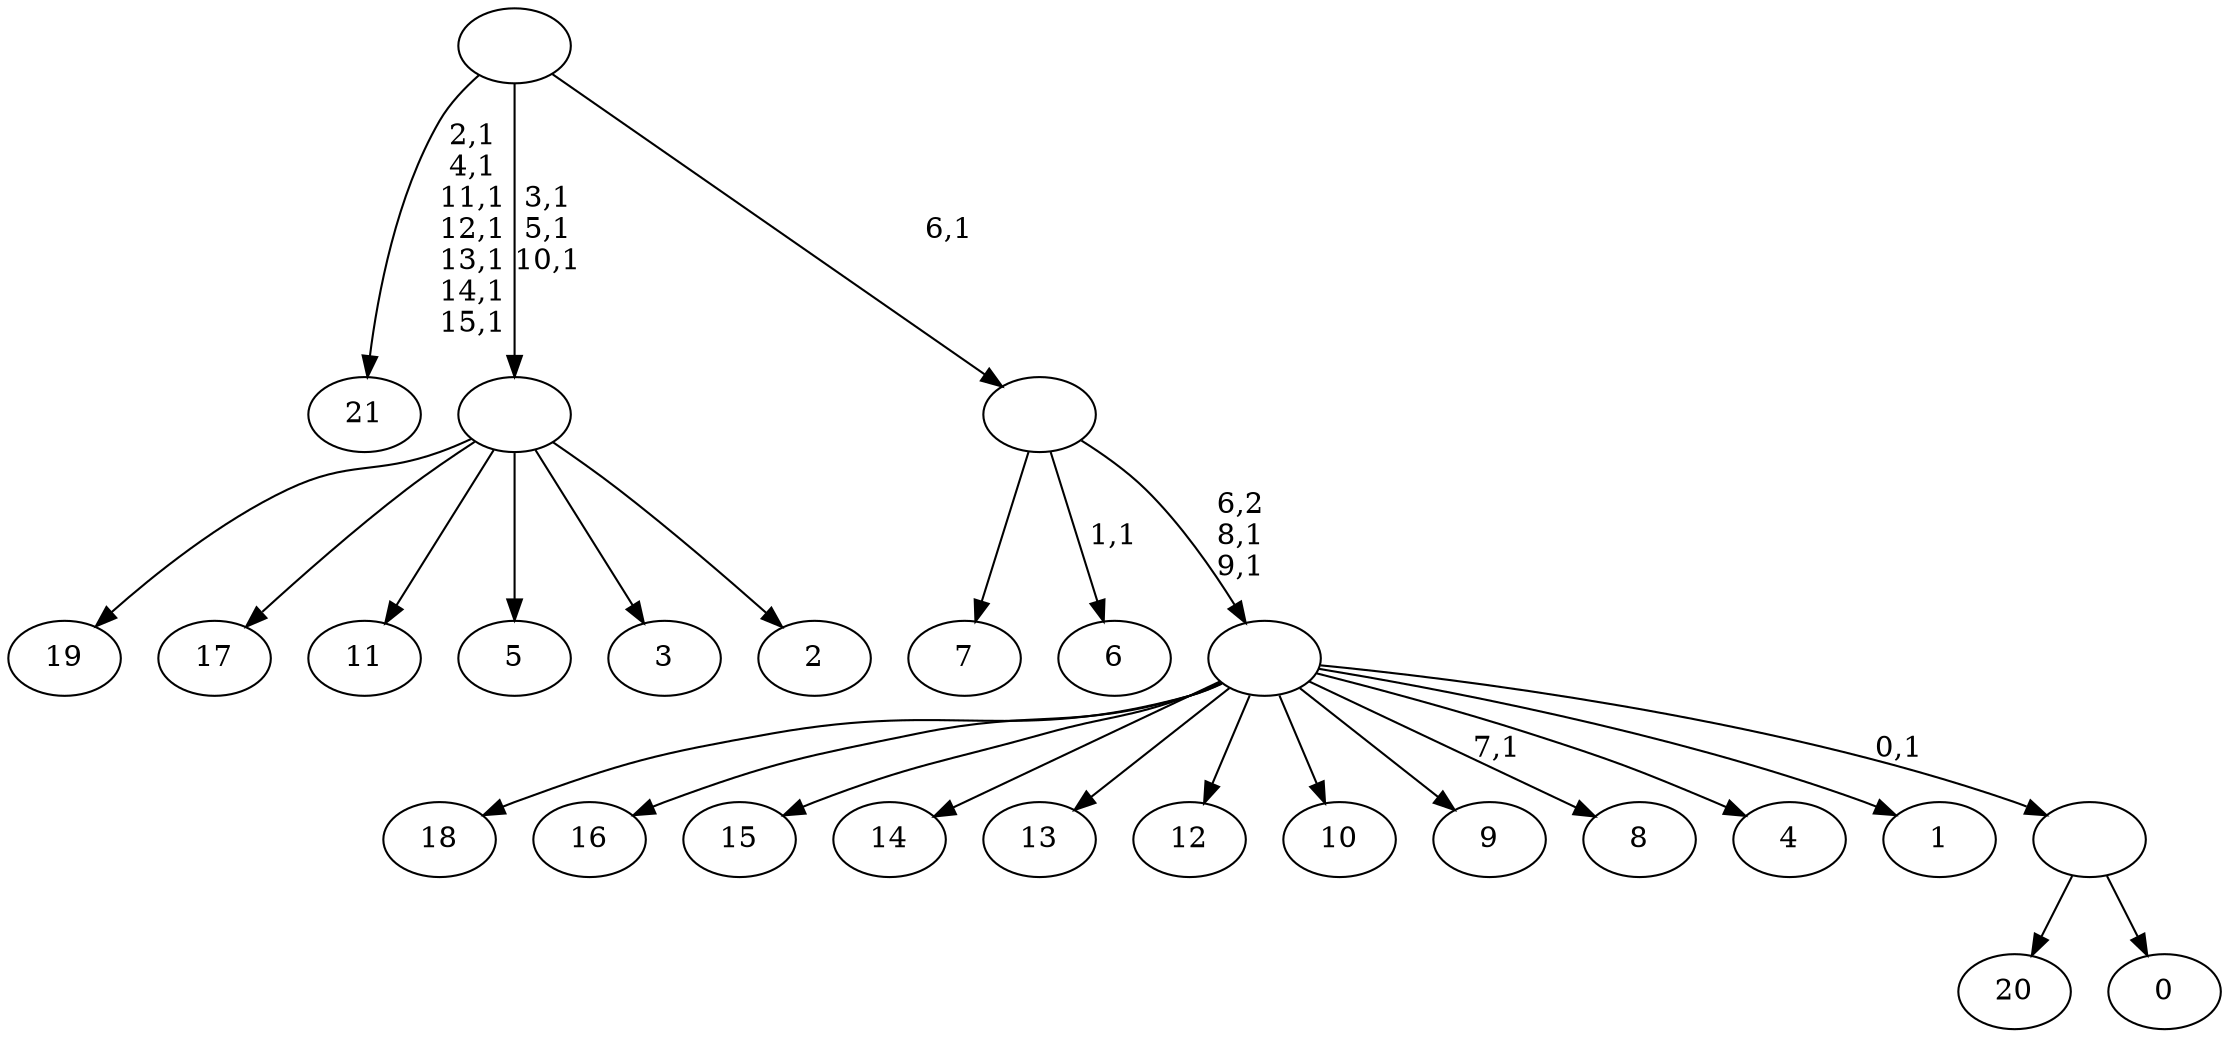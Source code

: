 digraph T {
	38 [label="21"]
	30 [label="20"]
	29 [label="19"]
	28 [label="18"]
	27 [label="17"]
	26 [label="16"]
	25 [label="15"]
	24 [label="14"]
	23 [label="13"]
	22 [label="12"]
	21 [label="11"]
	20 [label="10"]
	19 [label="9"]
	18 [label="8"]
	16 [label="7"]
	15 [label="6"]
	13 [label="5"]
	12 [label="4"]
	11 [label="3"]
	10 [label="2"]
	9 [label=""]
	6 [label="1"]
	5 [label="0"]
	4 [label=""]
	3 [label=""]
	1 [label=""]
	0 [label=""]
	9 -> 29 [label=""]
	9 -> 27 [label=""]
	9 -> 21 [label=""]
	9 -> 13 [label=""]
	9 -> 11 [label=""]
	9 -> 10 [label=""]
	4 -> 30 [label=""]
	4 -> 5 [label=""]
	3 -> 18 [label="7,1"]
	3 -> 28 [label=""]
	3 -> 26 [label=""]
	3 -> 25 [label=""]
	3 -> 24 [label=""]
	3 -> 23 [label=""]
	3 -> 22 [label=""]
	3 -> 20 [label=""]
	3 -> 19 [label=""]
	3 -> 12 [label=""]
	3 -> 6 [label=""]
	3 -> 4 [label="0,1"]
	1 -> 3 [label="6,2\n8,1\n9,1"]
	1 -> 15 [label="1,1"]
	1 -> 16 [label=""]
	0 -> 9 [label="3,1\n5,1\n10,1"]
	0 -> 38 [label="2,1\n4,1\n11,1\n12,1\n13,1\n14,1\n15,1"]
	0 -> 1 [label="6,1"]
}
